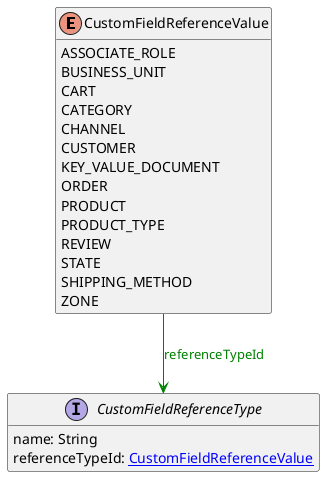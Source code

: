 @startuml

hide methods
enum CustomFieldReferenceValue {
    ASSOCIATE_ROLE
    BUSINESS_UNIT
    CART
    CATEGORY
    CHANNEL
    CUSTOMER
    KEY_VALUE_DOCUMENT
    ORDER
    PRODUCT
    PRODUCT_TYPE
    REVIEW
    STATE
    SHIPPING_METHOD
    ZONE
}
interface CustomFieldReferenceType [[CustomFieldReferenceType.svg]]  {
    name: String
    referenceTypeId: [[CustomFieldReferenceValue.svg CustomFieldReferenceValue]]
}
CustomFieldReferenceValue --> CustomFieldReferenceType #green;text:green : "referenceTypeId"
@enduml
